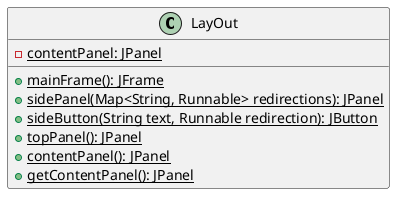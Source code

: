 @startuml

class LayOut {
  - {static} contentPanel: JPanel

  + {static} mainFrame(): JFrame
  + {static} sidePanel(Map<String, Runnable> redirections): JPanel
  + {static} sideButton(String text, Runnable redirection): JButton
  + {static} topPanel(): JPanel
  + {static} contentPanel(): JPanel
  + {static} getContentPanel(): JPanel
}


@enduml